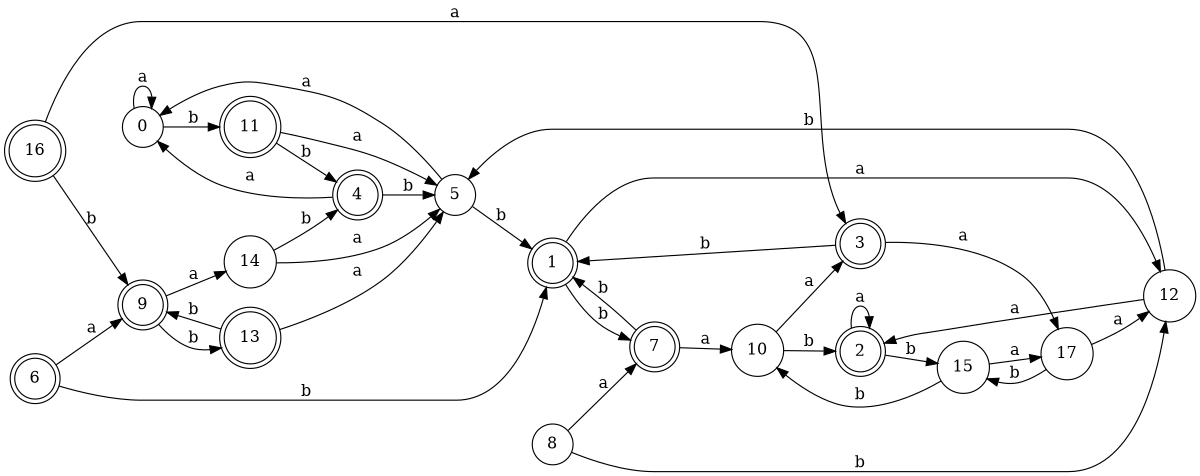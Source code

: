 digraph n15_1 {
__start0 [label="" shape="none"];

rankdir=LR;
size="8,5";

s0 [style="filled", color="black", fillcolor="white" shape="circle", label="0"];
s1 [style="rounded,filled", color="black", fillcolor="white" shape="doublecircle", label="1"];
s2 [style="rounded,filled", color="black", fillcolor="white" shape="doublecircle", label="2"];
s3 [style="rounded,filled", color="black", fillcolor="white" shape="doublecircle", label="3"];
s4 [style="rounded,filled", color="black", fillcolor="white" shape="doublecircle", label="4"];
s5 [style="filled", color="black", fillcolor="white" shape="circle", label="5"];
s6 [style="rounded,filled", color="black", fillcolor="white" shape="doublecircle", label="6"];
s7 [style="rounded,filled", color="black", fillcolor="white" shape="doublecircle", label="7"];
s8 [style="filled", color="black", fillcolor="white" shape="circle", label="8"];
s9 [style="rounded,filled", color="black", fillcolor="white" shape="doublecircle", label="9"];
s10 [style="filled", color="black", fillcolor="white" shape="circle", label="10"];
s11 [style="rounded,filled", color="black", fillcolor="white" shape="doublecircle", label="11"];
s12 [style="filled", color="black", fillcolor="white" shape="circle", label="12"];
s13 [style="rounded,filled", color="black", fillcolor="white" shape="doublecircle", label="13"];
s14 [style="filled", color="black", fillcolor="white" shape="circle", label="14"];
s15 [style="filled", color="black", fillcolor="white" shape="circle", label="15"];
s16 [style="rounded,filled", color="black", fillcolor="white" shape="doublecircle", label="16"];
s17 [style="filled", color="black", fillcolor="white" shape="circle", label="17"];
s0 -> s0 [label="a"];
s0 -> s11 [label="b"];
s1 -> s12 [label="a"];
s1 -> s7 [label="b"];
s2 -> s2 [label="a"];
s2 -> s15 [label="b"];
s3 -> s17 [label="a"];
s3 -> s1 [label="b"];
s4 -> s0 [label="a"];
s4 -> s5 [label="b"];
s5 -> s0 [label="a"];
s5 -> s1 [label="b"];
s6 -> s9 [label="a"];
s6 -> s1 [label="b"];
s7 -> s10 [label="a"];
s7 -> s1 [label="b"];
s8 -> s7 [label="a"];
s8 -> s12 [label="b"];
s9 -> s14 [label="a"];
s9 -> s13 [label="b"];
s10 -> s3 [label="a"];
s10 -> s2 [label="b"];
s11 -> s5 [label="a"];
s11 -> s4 [label="b"];
s12 -> s2 [label="a"];
s12 -> s5 [label="b"];
s13 -> s5 [label="a"];
s13 -> s9 [label="b"];
s14 -> s5 [label="a"];
s14 -> s4 [label="b"];
s15 -> s17 [label="a"];
s15 -> s10 [label="b"];
s16 -> s3 [label="a"];
s16 -> s9 [label="b"];
s17 -> s12 [label="a"];
s17 -> s15 [label="b"];

}